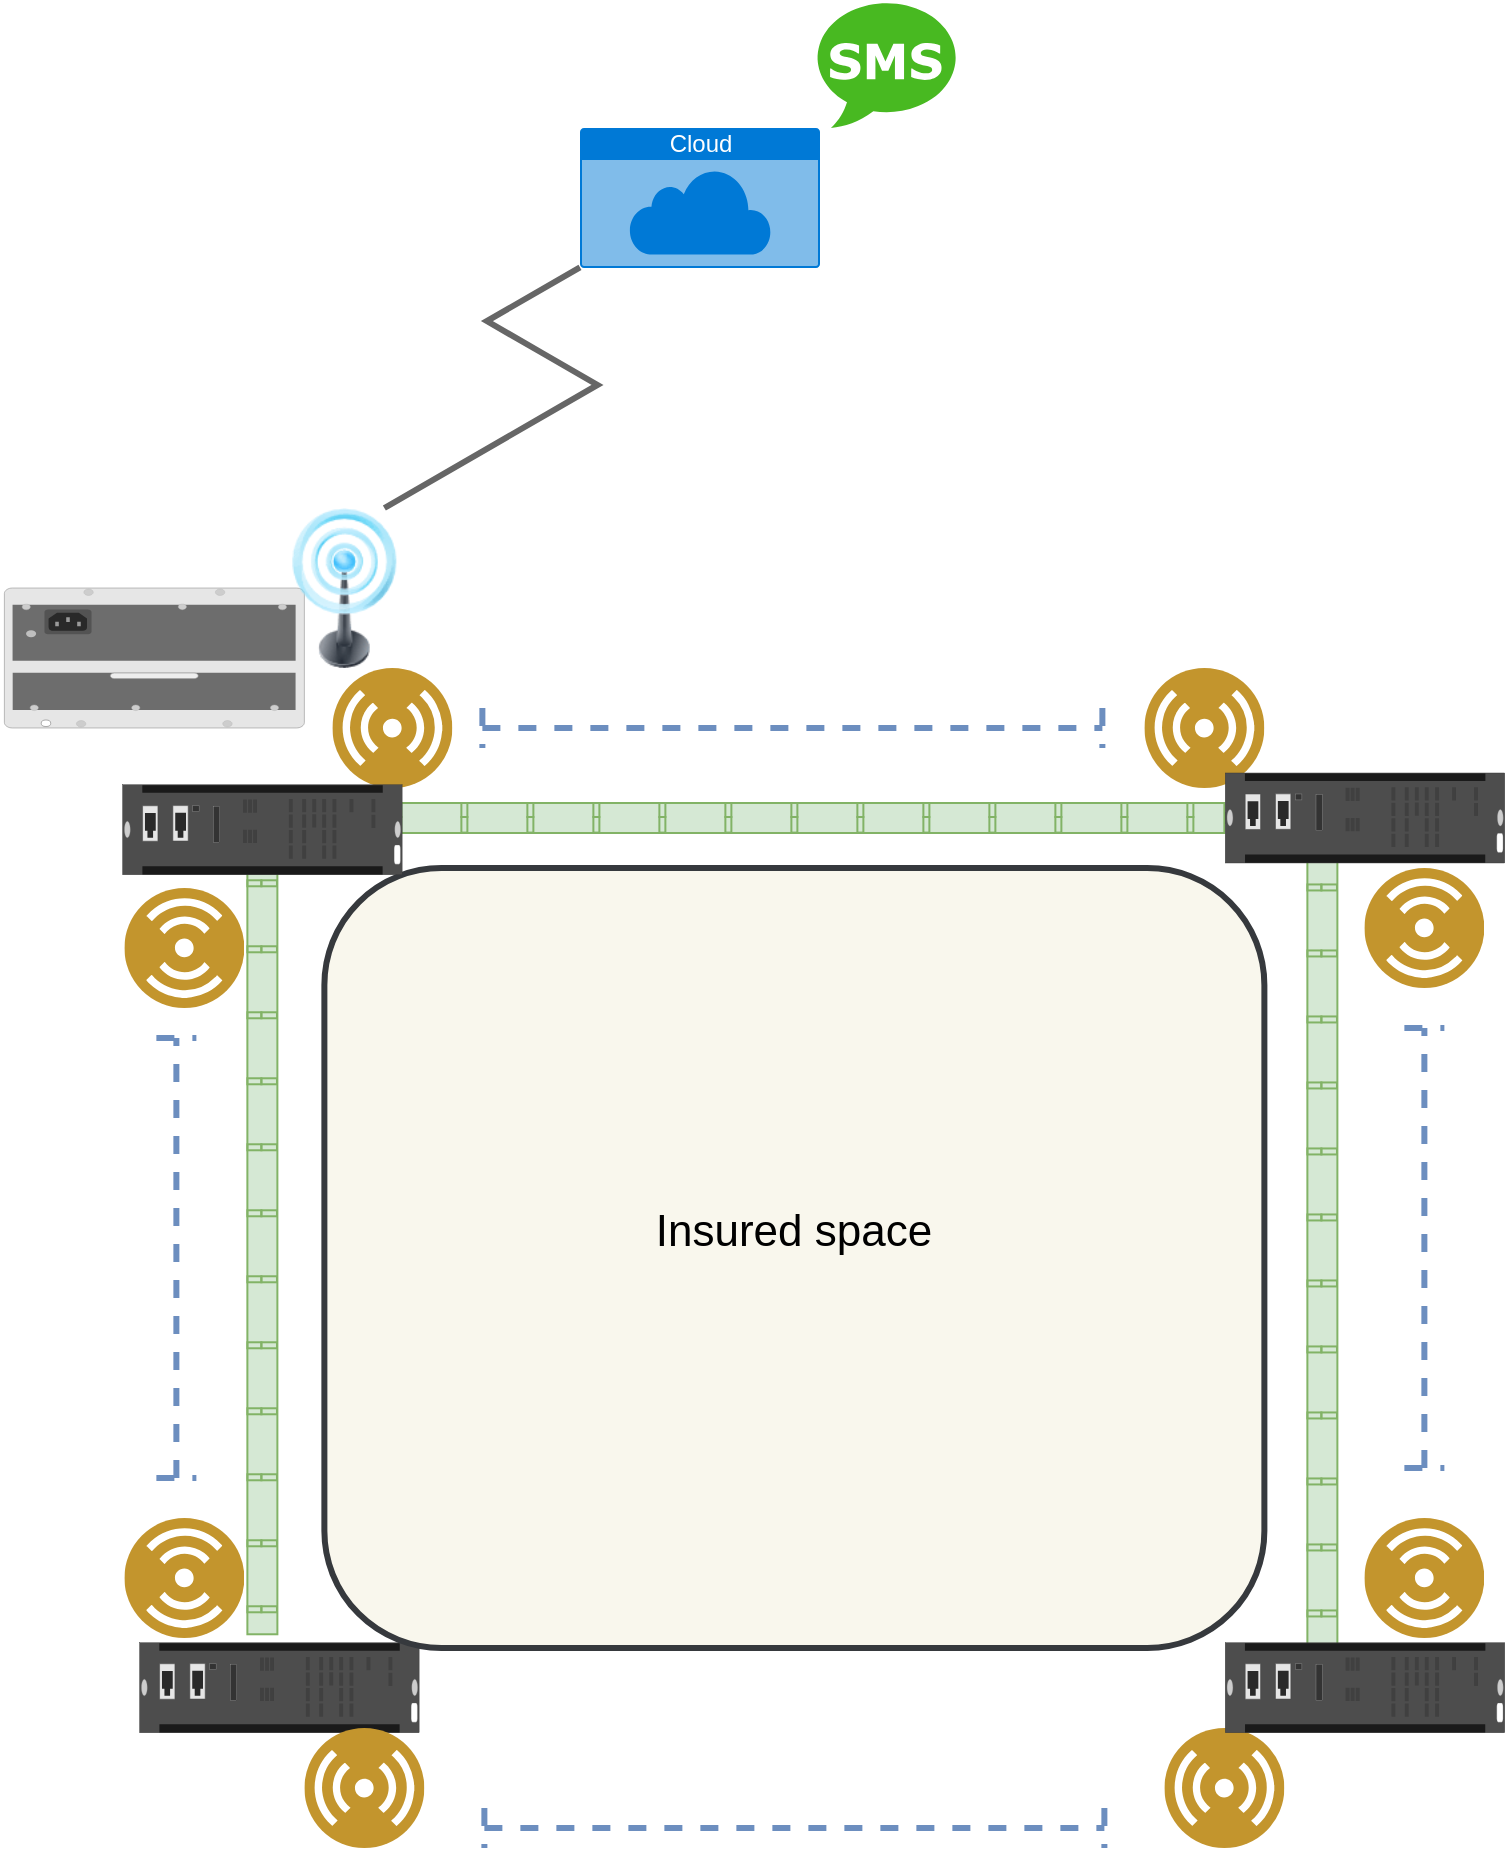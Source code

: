 <mxfile version="18.2.0" type="github">
  <diagram id="HcpQ-mZ4xSk38Q2RM5bX" name="Page-1">
    <mxGraphModel dx="1414" dy="791" grid="1" gridSize="10" guides="1" tooltips="1" connect="1" arrows="1" fold="1" page="1" pageScale="1" pageWidth="827" pageHeight="1169" math="0" shadow="0">
      <root>
        <mxCell id="0" />
        <mxCell id="1" parent="0" />
        <mxCell id="fnQYyfFnShneouija3rD-60" value="" style="html=1;verticalLabelPosition=bottom;verticalAlign=top;outlineConnect=0;shadow=0;dashed=0;shape=mxgraph.rack.hpe_aruba.switches.jl368a_aruba_8400_mgmt_mod;fontSize=22;strokeWidth=3;rotation=90;" vertex="1" parent="1">
          <mxGeometry x="147.19" y="860" width="45" height="139.75" as="geometry" />
        </mxCell>
        <mxCell id="fnQYyfFnShneouija3rD-56" value="" style="html=1;verticalLabelPosition=bottom;verticalAlign=top;outlineConnect=0;shadow=0;dashed=0;shape=mxgraph.rack.hpe_aruba.switches.j9828a_5400r_700w_poeplus_zl2_power_supply;fontSize=22;strokeWidth=3;" vertex="1" parent="1">
          <mxGeometry x="32.19" y="380" width="150" height="70" as="geometry" />
        </mxCell>
        <mxCell id="fnQYyfFnShneouija3rD-10" value="" style="endArrow=none;html=1;rounded=0;exitX=1;exitY=0.5;exitDx=0;exitDy=0;entryX=0;entryY=0.5;entryDx=0;entryDy=0;strokeWidth=6;fillColor=#d5e8d4;strokeColor=#82b366;startArrow=none;" edge="1" parent="1" source="fnQYyfFnShneouija3rD-40">
          <mxGeometry width="50" height="50" relative="1" as="geometry">
            <mxPoint x="402.19" y="760" as="sourcePoint" />
            <mxPoint x="656.19" y="495" as="targetPoint" />
          </mxGeometry>
        </mxCell>
        <mxCell id="fnQYyfFnShneouija3rD-11" value="" style="endArrow=none;html=1;rounded=0;entryX=0.5;entryY=1;entryDx=0;entryDy=0;exitX=0.5;exitY=0;exitDx=0;exitDy=0;strokeWidth=6;fillColor=#d5e8d4;strokeColor=#82b366;" edge="1" parent="1">
          <mxGeometry width="50" height="50" relative="1" as="geometry">
            <mxPoint x="161.19" y="895" as="sourcePoint" />
            <mxPoint x="161.19" y="530" as="targetPoint" />
          </mxGeometry>
        </mxCell>
        <mxCell id="fnQYyfFnShneouija3rD-12" value="" style="endArrow=none;html=1;rounded=0;entryX=0.5;entryY=1;entryDx=0;entryDy=0;exitX=0.5;exitY=0;exitDx=0;exitDy=0;strokeWidth=6;fillColor=#d5e8d4;strokeColor=#82b366;" edge="1" parent="1">
          <mxGeometry width="50" height="50" relative="1" as="geometry">
            <mxPoint x="690.69" y="895" as="sourcePoint" />
            <mxPoint x="690.69" y="530" as="targetPoint" />
          </mxGeometry>
        </mxCell>
        <mxCell id="fnQYyfFnShneouija3rD-17" value="" style="aspect=fixed;perimeter=ellipsePerimeter;html=1;align=center;shadow=0;dashed=0;fontColor=#4277BB;labelBackgroundColor=#ffffff;fontSize=12;spacingTop=3;image;image=img/lib/ibm/users/sensor.svg;rotation=90;" vertex="1" parent="1">
          <mxGeometry x="92.19" y="530" width="60" height="60" as="geometry" />
        </mxCell>
        <mxCell id="fnQYyfFnShneouija3rD-26" value="" style="shape=crossbar;whiteSpace=wrap;html=1;rounded=1;strokeWidth=3;fillColor=#dae8fc;strokeColor=#6c8ebf;dashed=1;" vertex="1" parent="1">
          <mxGeometry x="272.19" y="990" width="310" height="20" as="geometry" />
        </mxCell>
        <mxCell id="fnQYyfFnShneouija3rD-29" value="" style="shape=crossbar;whiteSpace=wrap;html=1;rounded=1;rotation=-90;strokeWidth=3;fillColor=#dae8fc;strokeColor=#6c8ebf;dashed=1;" vertex="1" parent="1">
          <mxGeometry x="8.19" y="705" width="220" height="20" as="geometry" />
        </mxCell>
        <mxCell id="fnQYyfFnShneouija3rD-31" value="" style="shape=crossbar;whiteSpace=wrap;html=1;rounded=1;rotation=-90;strokeWidth=3;fillColor=#dae8fc;strokeColor=#6c8ebf;dashed=1;" vertex="1" parent="1">
          <mxGeometry x="632.19" y="700" width="220" height="20" as="geometry" />
        </mxCell>
        <mxCell id="fnQYyfFnShneouija3rD-32" value="" style="shape=crossbar;whiteSpace=wrap;html=1;rounded=1;strokeWidth=3;fillColor=#dae8fc;strokeColor=#6c8ebf;dashed=1;" vertex="1" parent="1">
          <mxGeometry x="271.19" y="440" width="310" height="20" as="geometry" />
        </mxCell>
        <mxCell id="fnQYyfFnShneouija3rD-37" value="" style="strokeColor=#82b366;html=1;labelPosition=right;align=left;spacingLeft=15;shadow=0;dashed=0;outlineConnect=0;shape=mxgraph.rackGeneral.horCableDuct;rotation=-90;fillColor=#d5e8d4;" vertex="1" parent="1">
          <mxGeometry x="-31.31" y="703.14" width="385" height="15" as="geometry" />
        </mxCell>
        <mxCell id="fnQYyfFnShneouija3rD-38" value="" style="strokeColor=#82b366;html=1;labelPosition=right;align=left;spacingLeft=15;shadow=0;dashed=0;outlineConnect=0;shape=mxgraph.rackGeneral.horCableDuct;rotation=-90;fillColor=#d5e8d4;" vertex="1" parent="1">
          <mxGeometry x="494.07" y="704.61" width="394.24" height="15" as="geometry" />
        </mxCell>
        <mxCell id="fnQYyfFnShneouija3rD-40" value="" style="strokeColor=#82b366;html=1;labelPosition=right;align=left;spacingLeft=15;shadow=0;dashed=0;outlineConnect=0;shape=mxgraph.rackGeneral.horCableDuct;rotation=0;fillColor=#d5e8d4;" vertex="1" parent="1">
          <mxGeometry x="210.69" y="487.5" width="431.5" height="15" as="geometry" />
        </mxCell>
        <mxCell id="fnQYyfFnShneouija3rD-41" value="" style="endArrow=none;html=1;rounded=0;exitX=1;exitY=0.5;exitDx=0;exitDy=0;entryX=0;entryY=0.5;entryDx=0;entryDy=0;strokeWidth=6;fillColor=#d5e8d4;strokeColor=#82b366;" edge="1" parent="1" target="fnQYyfFnShneouija3rD-40">
          <mxGeometry width="50" height="50" relative="1" as="geometry">
            <mxPoint x="196.19" y="495" as="sourcePoint" />
            <mxPoint x="656.19" y="495" as="targetPoint" />
          </mxGeometry>
        </mxCell>
        <mxCell id="fnQYyfFnShneouija3rD-19" value="" style="aspect=fixed;perimeter=ellipsePerimeter;html=1;align=center;shadow=0;dashed=0;fontColor=#4277BB;labelBackgroundColor=#ffffff;fontSize=12;spacingTop=3;image;image=img/lib/ibm/users/sensor.svg;rotation=0;" vertex="1" parent="1">
          <mxGeometry x="196.19" y="420" width="60" height="60" as="geometry" />
        </mxCell>
        <mxCell id="fnQYyfFnShneouija3rD-20" value="" style="aspect=fixed;perimeter=ellipsePerimeter;html=1;align=center;shadow=0;dashed=0;fontColor=#4277BB;labelBackgroundColor=#ffffff;fontSize=12;spacingTop=3;image;image=img/lib/ibm/users/sensor.svg;rotation=0;" vertex="1" parent="1">
          <mxGeometry x="602.19" y="420" width="60" height="60" as="geometry" />
        </mxCell>
        <mxCell id="fnQYyfFnShneouija3rD-21" value="" style="aspect=fixed;perimeter=ellipsePerimeter;html=1;align=center;shadow=0;dashed=0;fontColor=#4277BB;labelBackgroundColor=#ffffff;fontSize=12;spacingTop=3;image;image=img/lib/ibm/users/sensor.svg;rotation=90;" vertex="1" parent="1">
          <mxGeometry x="712.19" y="520" width="60" height="60" as="geometry" />
        </mxCell>
        <mxCell id="fnQYyfFnShneouija3rD-22" value="" style="aspect=fixed;perimeter=ellipsePerimeter;html=1;align=center;shadow=0;dashed=0;fontColor=#4277BB;labelBackgroundColor=#ffffff;fontSize=12;spacingTop=3;image;image=img/lib/ibm/users/sensor.svg;rotation=90;" vertex="1" parent="1">
          <mxGeometry x="712.19" y="845" width="60" height="60" as="geometry" />
        </mxCell>
        <mxCell id="fnQYyfFnShneouija3rD-25" value="" style="aspect=fixed;perimeter=ellipsePerimeter;html=1;align=center;shadow=0;dashed=0;fontColor=#4277BB;labelBackgroundColor=#ffffff;fontSize=12;spacingTop=3;image;image=img/lib/ibm/users/sensor.svg;rotation=0;" vertex="1" parent="1">
          <mxGeometry x="612.19" y="950" width="60" height="60" as="geometry" />
        </mxCell>
        <mxCell id="fnQYyfFnShneouija3rD-24" value="" style="aspect=fixed;perimeter=ellipsePerimeter;html=1;align=center;shadow=0;dashed=0;fontColor=#4277BB;labelBackgroundColor=#ffffff;fontSize=12;spacingTop=3;image;image=img/lib/ibm/users/sensor.svg;rotation=0;" vertex="1" parent="1">
          <mxGeometry x="182.19" y="950" width="60" height="60" as="geometry" />
        </mxCell>
        <mxCell id="fnQYyfFnShneouija3rD-18" value="" style="aspect=fixed;perimeter=ellipsePerimeter;html=1;align=center;shadow=0;dashed=0;fontColor=#4277BB;labelBackgroundColor=#ffffff;fontSize=12;spacingTop=3;image;image=img/lib/ibm/users/sensor.svg;rotation=90;" vertex="1" parent="1">
          <mxGeometry x="92.19" y="845" width="60" height="60" as="geometry" />
        </mxCell>
        <mxCell id="fnQYyfFnShneouija3rD-42" value="&lt;div style=&quot;font-size: 22px;&quot;&gt;&lt;font style=&quot;font-size: 22px;&quot;&gt;Insured space&lt;/font&gt;&lt;/div&gt;&lt;div style=&quot;font-size: 22px;&quot;&gt;&lt;br&gt;&lt;/div&gt;" style="rounded=1;whiteSpace=wrap;html=1;strokeWidth=3;fillColor=#f9f7ed;strokeColor=#36393d;" vertex="1" parent="1">
          <mxGeometry x="192.19" y="520" width="470" height="390" as="geometry" />
        </mxCell>
        <mxCell id="fnQYyfFnShneouija3rD-43" value="Cloud" style="html=1;strokeColor=none;fillColor=#0079D6;labelPosition=center;verticalLabelPosition=middle;verticalAlign=top;align=center;fontSize=12;outlineConnect=0;spacingTop=-6;fontColor=#FFFFFF;sketch=0;shape=mxgraph.sitemap.cloud;dashed=1;" vertex="1" parent="1">
          <mxGeometry x="320" y="150" width="120" height="70" as="geometry" />
        </mxCell>
        <mxCell id="fnQYyfFnShneouija3rD-46" value="" style="image;html=1;image=img/lib/clip_art/telecommunication/Signal_tower_on_128x128.png;dashed=1;strokeWidth=3;" vertex="1" parent="1">
          <mxGeometry x="162.19" y="340" width="80" height="80" as="geometry" />
        </mxCell>
        <mxCell id="fnQYyfFnShneouija3rD-50" value="" style="edgeStyle=isometricEdgeStyle;endArrow=none;html=1;rounded=0;strokeWidth=3;exitX=0.75;exitY=0;exitDx=0;exitDy=0;fillColor=#f5f5f5;strokeColor=#666666;" edge="1" parent="1" source="fnQYyfFnShneouija3rD-46" target="fnQYyfFnShneouija3rD-43">
          <mxGeometry width="50" height="100" relative="1" as="geometry">
            <mxPoint x="180" y="270" as="sourcePoint" />
            <mxPoint x="230" y="170" as="targetPoint" />
          </mxGeometry>
        </mxCell>
        <mxCell id="fnQYyfFnShneouija3rD-52" value="" style="dashed=0;outlineConnect=0;html=1;align=center;labelPosition=center;verticalLabelPosition=bottom;verticalAlign=top;shape=mxgraph.weblogos.sms;fillColor=#48B921;strokeColor=none;fontSize=22;" vertex="1" parent="1">
          <mxGeometry x="438.62" y="86" width="69.2" height="64" as="geometry" />
        </mxCell>
        <mxCell id="fnQYyfFnShneouija3rD-55" value="" style="shape=image;html=1;verticalAlign=top;verticalLabelPosition=bottom;labelBackgroundColor=#ffffff;imageAspect=0;aspect=fixed;image=https://cdn1.iconfinder.com/data/icons/ios-11-glyphs/30/sms-128.png;dashed=1;fontSize=22;strokeWidth=3;" vertex="1" parent="1">
          <mxGeometry x="520" y="86" width="70" height="70" as="geometry" />
        </mxCell>
        <mxCell id="fnQYyfFnShneouija3rD-57" value="" style="html=1;verticalLabelPosition=bottom;verticalAlign=top;outlineConnect=0;shadow=0;dashed=0;shape=mxgraph.rack.hpe_aruba.switches.jl368a_aruba_8400_mgmt_mod;fontSize=22;strokeWidth=3;rotation=90;fillColor=#67D4F5;fontColor=#333333;strokeColor=#664C04;" vertex="1" parent="1">
          <mxGeometry x="690" y="425.12" width="45" height="139.75" as="geometry" />
        </mxCell>
        <mxCell id="fnQYyfFnShneouija3rD-59" value="" style="html=1;verticalLabelPosition=bottom;verticalAlign=top;outlineConnect=0;shadow=0;dashed=0;shape=mxgraph.rack.hpe_aruba.switches.jl368a_aruba_8400_mgmt_mod;fontSize=22;strokeWidth=3;rotation=90;" vertex="1" parent="1">
          <mxGeometry x="138.69" y="431" width="45" height="139.75" as="geometry" />
        </mxCell>
        <mxCell id="fnQYyfFnShneouija3rD-61" value="" style="html=1;verticalLabelPosition=bottom;verticalAlign=top;outlineConnect=0;shadow=0;dashed=0;shape=mxgraph.rack.hpe_aruba.switches.jl368a_aruba_8400_mgmt_mod;fontSize=22;strokeWidth=3;rotation=90;" vertex="1" parent="1">
          <mxGeometry x="690" y="860" width="45" height="139.75" as="geometry" />
        </mxCell>
      </root>
    </mxGraphModel>
  </diagram>
</mxfile>
